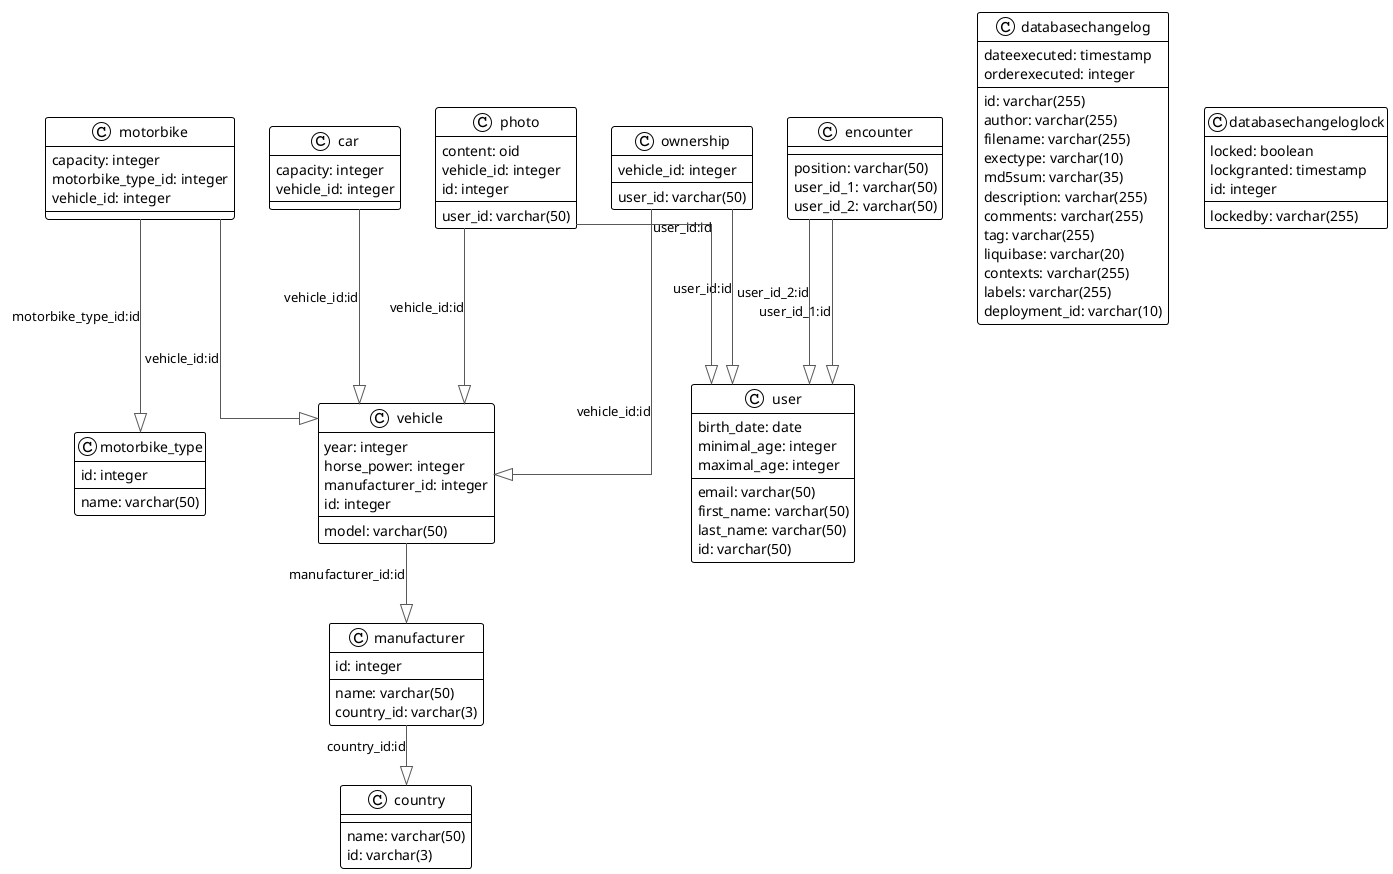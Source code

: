 @startuml

!theme plain
top to bottom direction
skinparam linetype ortho

class car {
   capacity: integer
   vehicle_id: integer
}
class country {
   name: varchar(50)
   id: varchar(3)
}
class databasechangelog {
   id: varchar(255)
   author: varchar(255)
   filename: varchar(255)
   dateexecuted: timestamp
   orderexecuted: integer
   exectype: varchar(10)
   md5sum: varchar(35)
   description: varchar(255)
   comments: varchar(255)
   tag: varchar(255)
   liquibase: varchar(20)
   contexts: varchar(255)
   labels: varchar(255)
   deployment_id: varchar(10)
}
class databasechangeloglock {
   locked: boolean
   lockgranted: timestamp
   lockedby: varchar(255)
   id: integer
}
class encounter {
   position: varchar(50)
   user_id_1: varchar(50)
   user_id_2: varchar(50)
}
class manufacturer {
   name: varchar(50)
   country_id: varchar(3)
   id: integer
}
class motorbike {
   capacity: integer
   motorbike_type_id: integer
   vehicle_id: integer
}
class motorbike_type {
   name: varchar(50)
   id: integer
}
class ownership {
   user_id: varchar(50)
   vehicle_id: integer
}
class photo {
   content: oid
   user_id: varchar(50)
   vehicle_id: integer
   id: integer
}
class user {
   email: varchar(50)
   first_name: varchar(50)
   last_name: varchar(50)
   birth_date: date
   minimal_age: integer
   maximal_age: integer
   id: varchar(50)
}
class vehicle {
   model: varchar(50)
   year: integer
   horse_power: integer
   manufacturer_id: integer
   id: integer
}

car                    -[#595959,plain]-^  vehicle               : "vehicle_id:id"
encounter              -[#595959,plain]-^  user                  : "user_id_2:id"
encounter              -[#595959,plain]-^  user                  : "user_id_1:id"
manufacturer           -[#595959,plain]-^  country               : "country_id:id"
motorbike              -[#595959,plain]-^  motorbike_type        : "motorbike_type_id:id"
motorbike              -[#595959,plain]-^  vehicle               : "vehicle_id:id"
ownership              -[#595959,plain]-^  user                  : "user_id:id"
ownership              -[#595959,plain]-^  vehicle               : "vehicle_id:id"
photo                  -[#595959,plain]-^  user                  : "user_id:id"
photo                  -[#595959,plain]-^  vehicle               : "vehicle_id:id"
vehicle                -[#595959,plain]-^  manufacturer          : "manufacturer_id:id"

@enduml
